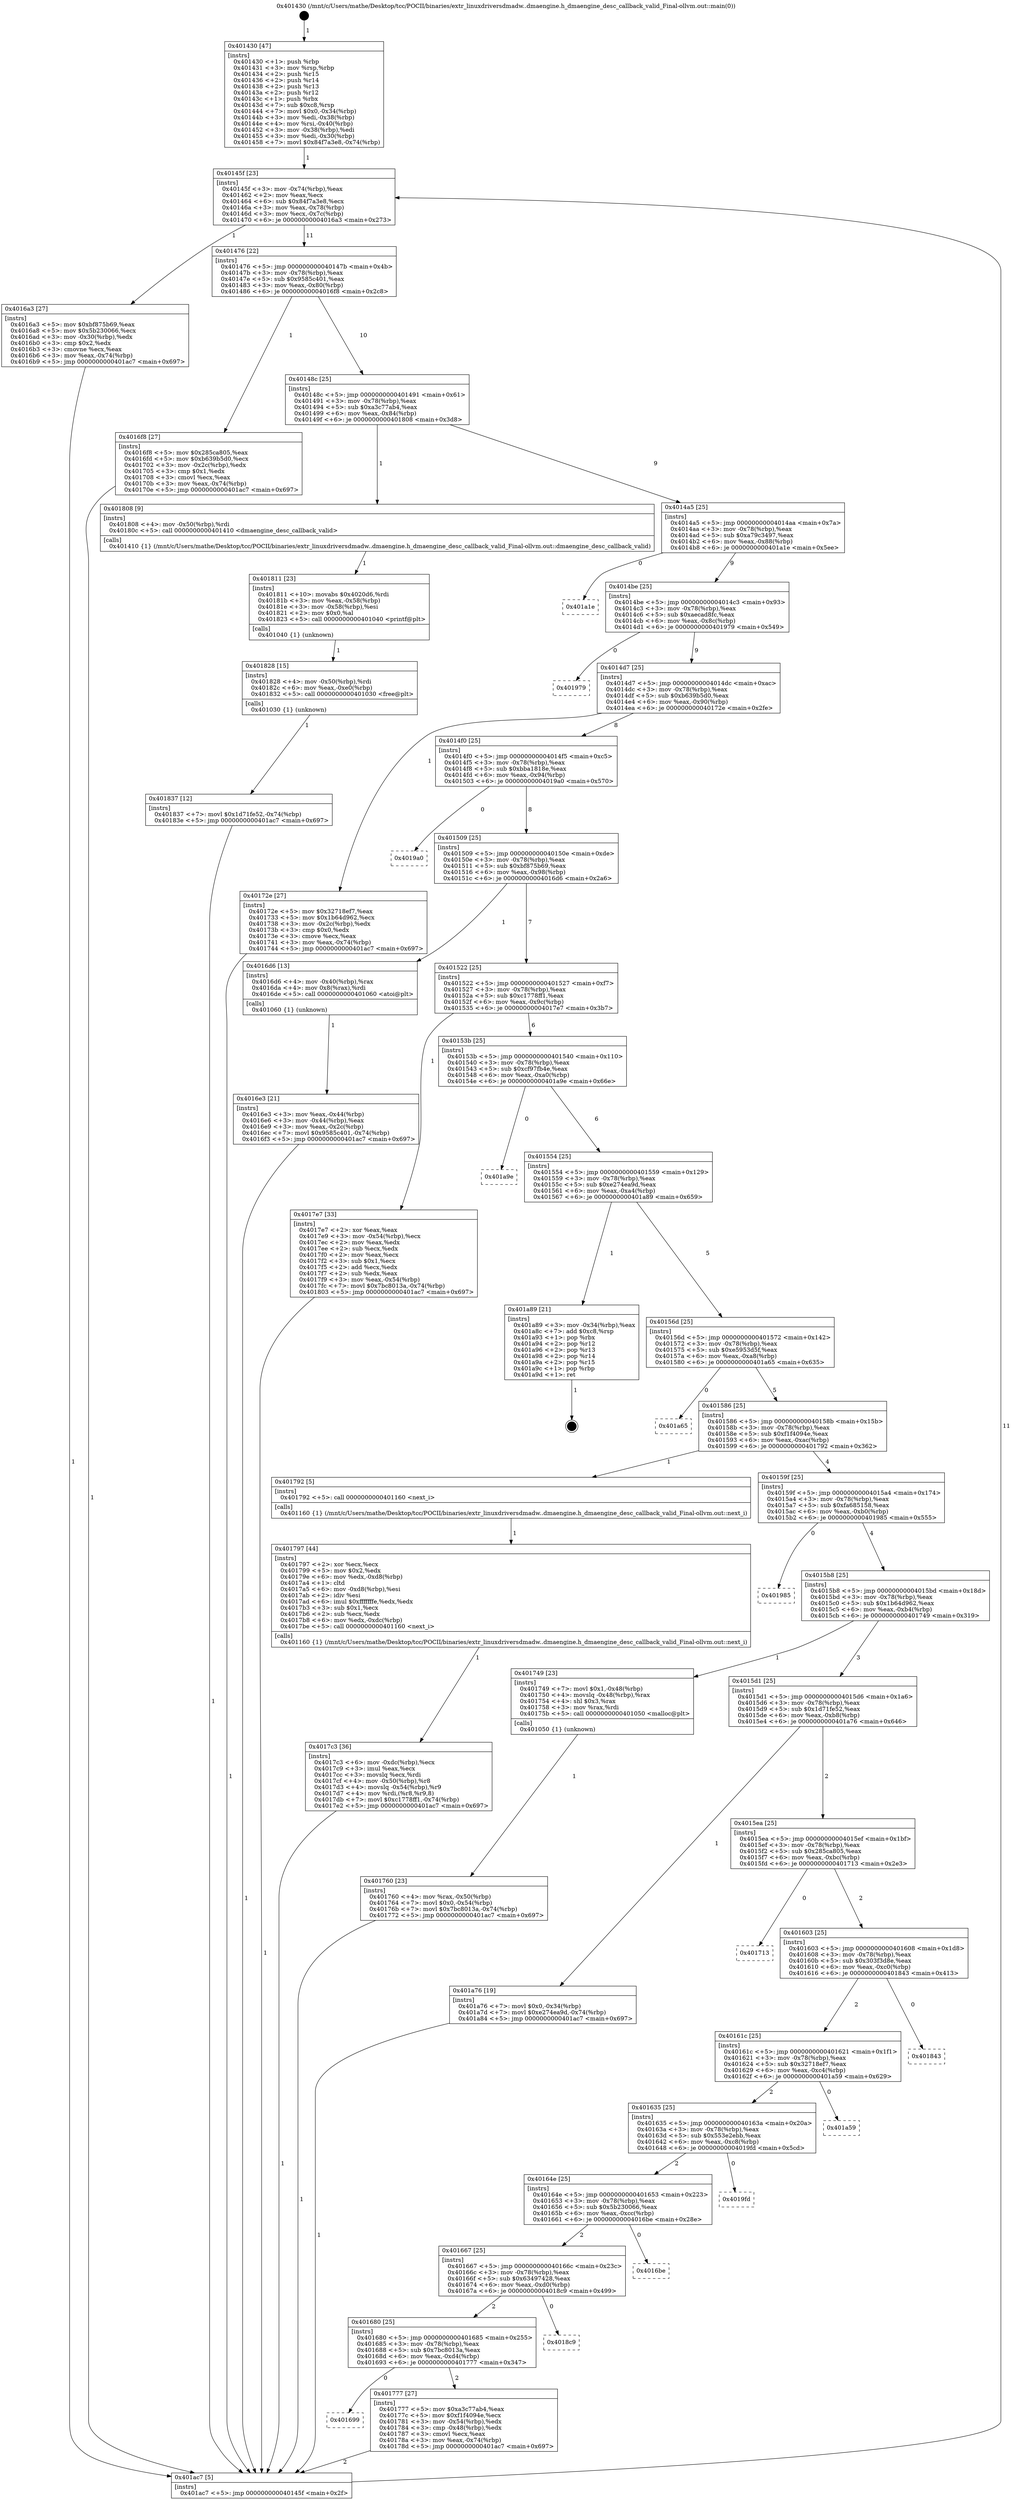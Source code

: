 digraph "0x401430" {
  label = "0x401430 (/mnt/c/Users/mathe/Desktop/tcc/POCII/binaries/extr_linuxdriversdmadw..dmaengine.h_dmaengine_desc_callback_valid_Final-ollvm.out::main(0))"
  labelloc = "t"
  node[shape=record]

  Entry [label="",width=0.3,height=0.3,shape=circle,fillcolor=black,style=filled]
  "0x40145f" [label="{
     0x40145f [23]\l
     | [instrs]\l
     &nbsp;&nbsp;0x40145f \<+3\>: mov -0x74(%rbp),%eax\l
     &nbsp;&nbsp;0x401462 \<+2\>: mov %eax,%ecx\l
     &nbsp;&nbsp;0x401464 \<+6\>: sub $0x84f7a3e8,%ecx\l
     &nbsp;&nbsp;0x40146a \<+3\>: mov %eax,-0x78(%rbp)\l
     &nbsp;&nbsp;0x40146d \<+3\>: mov %ecx,-0x7c(%rbp)\l
     &nbsp;&nbsp;0x401470 \<+6\>: je 00000000004016a3 \<main+0x273\>\l
  }"]
  "0x4016a3" [label="{
     0x4016a3 [27]\l
     | [instrs]\l
     &nbsp;&nbsp;0x4016a3 \<+5\>: mov $0xbf875b69,%eax\l
     &nbsp;&nbsp;0x4016a8 \<+5\>: mov $0x5b230066,%ecx\l
     &nbsp;&nbsp;0x4016ad \<+3\>: mov -0x30(%rbp),%edx\l
     &nbsp;&nbsp;0x4016b0 \<+3\>: cmp $0x2,%edx\l
     &nbsp;&nbsp;0x4016b3 \<+3\>: cmovne %ecx,%eax\l
     &nbsp;&nbsp;0x4016b6 \<+3\>: mov %eax,-0x74(%rbp)\l
     &nbsp;&nbsp;0x4016b9 \<+5\>: jmp 0000000000401ac7 \<main+0x697\>\l
  }"]
  "0x401476" [label="{
     0x401476 [22]\l
     | [instrs]\l
     &nbsp;&nbsp;0x401476 \<+5\>: jmp 000000000040147b \<main+0x4b\>\l
     &nbsp;&nbsp;0x40147b \<+3\>: mov -0x78(%rbp),%eax\l
     &nbsp;&nbsp;0x40147e \<+5\>: sub $0x9585c401,%eax\l
     &nbsp;&nbsp;0x401483 \<+3\>: mov %eax,-0x80(%rbp)\l
     &nbsp;&nbsp;0x401486 \<+6\>: je 00000000004016f8 \<main+0x2c8\>\l
  }"]
  "0x401ac7" [label="{
     0x401ac7 [5]\l
     | [instrs]\l
     &nbsp;&nbsp;0x401ac7 \<+5\>: jmp 000000000040145f \<main+0x2f\>\l
  }"]
  "0x401430" [label="{
     0x401430 [47]\l
     | [instrs]\l
     &nbsp;&nbsp;0x401430 \<+1\>: push %rbp\l
     &nbsp;&nbsp;0x401431 \<+3\>: mov %rsp,%rbp\l
     &nbsp;&nbsp;0x401434 \<+2\>: push %r15\l
     &nbsp;&nbsp;0x401436 \<+2\>: push %r14\l
     &nbsp;&nbsp;0x401438 \<+2\>: push %r13\l
     &nbsp;&nbsp;0x40143a \<+2\>: push %r12\l
     &nbsp;&nbsp;0x40143c \<+1\>: push %rbx\l
     &nbsp;&nbsp;0x40143d \<+7\>: sub $0xc8,%rsp\l
     &nbsp;&nbsp;0x401444 \<+7\>: movl $0x0,-0x34(%rbp)\l
     &nbsp;&nbsp;0x40144b \<+3\>: mov %edi,-0x38(%rbp)\l
     &nbsp;&nbsp;0x40144e \<+4\>: mov %rsi,-0x40(%rbp)\l
     &nbsp;&nbsp;0x401452 \<+3\>: mov -0x38(%rbp),%edi\l
     &nbsp;&nbsp;0x401455 \<+3\>: mov %edi,-0x30(%rbp)\l
     &nbsp;&nbsp;0x401458 \<+7\>: movl $0x84f7a3e8,-0x74(%rbp)\l
  }"]
  Exit [label="",width=0.3,height=0.3,shape=circle,fillcolor=black,style=filled,peripheries=2]
  "0x4016f8" [label="{
     0x4016f8 [27]\l
     | [instrs]\l
     &nbsp;&nbsp;0x4016f8 \<+5\>: mov $0x285ca805,%eax\l
     &nbsp;&nbsp;0x4016fd \<+5\>: mov $0xb639b5d0,%ecx\l
     &nbsp;&nbsp;0x401702 \<+3\>: mov -0x2c(%rbp),%edx\l
     &nbsp;&nbsp;0x401705 \<+3\>: cmp $0x1,%edx\l
     &nbsp;&nbsp;0x401708 \<+3\>: cmovl %ecx,%eax\l
     &nbsp;&nbsp;0x40170b \<+3\>: mov %eax,-0x74(%rbp)\l
     &nbsp;&nbsp;0x40170e \<+5\>: jmp 0000000000401ac7 \<main+0x697\>\l
  }"]
  "0x40148c" [label="{
     0x40148c [25]\l
     | [instrs]\l
     &nbsp;&nbsp;0x40148c \<+5\>: jmp 0000000000401491 \<main+0x61\>\l
     &nbsp;&nbsp;0x401491 \<+3\>: mov -0x78(%rbp),%eax\l
     &nbsp;&nbsp;0x401494 \<+5\>: sub $0xa3c77ab4,%eax\l
     &nbsp;&nbsp;0x401499 \<+6\>: mov %eax,-0x84(%rbp)\l
     &nbsp;&nbsp;0x40149f \<+6\>: je 0000000000401808 \<main+0x3d8\>\l
  }"]
  "0x401837" [label="{
     0x401837 [12]\l
     | [instrs]\l
     &nbsp;&nbsp;0x401837 \<+7\>: movl $0x1d71fe52,-0x74(%rbp)\l
     &nbsp;&nbsp;0x40183e \<+5\>: jmp 0000000000401ac7 \<main+0x697\>\l
  }"]
  "0x401808" [label="{
     0x401808 [9]\l
     | [instrs]\l
     &nbsp;&nbsp;0x401808 \<+4\>: mov -0x50(%rbp),%rdi\l
     &nbsp;&nbsp;0x40180c \<+5\>: call 0000000000401410 \<dmaengine_desc_callback_valid\>\l
     | [calls]\l
     &nbsp;&nbsp;0x401410 \{1\} (/mnt/c/Users/mathe/Desktop/tcc/POCII/binaries/extr_linuxdriversdmadw..dmaengine.h_dmaengine_desc_callback_valid_Final-ollvm.out::dmaengine_desc_callback_valid)\l
  }"]
  "0x4014a5" [label="{
     0x4014a5 [25]\l
     | [instrs]\l
     &nbsp;&nbsp;0x4014a5 \<+5\>: jmp 00000000004014aa \<main+0x7a\>\l
     &nbsp;&nbsp;0x4014aa \<+3\>: mov -0x78(%rbp),%eax\l
     &nbsp;&nbsp;0x4014ad \<+5\>: sub $0xa79c3497,%eax\l
     &nbsp;&nbsp;0x4014b2 \<+6\>: mov %eax,-0x88(%rbp)\l
     &nbsp;&nbsp;0x4014b8 \<+6\>: je 0000000000401a1e \<main+0x5ee\>\l
  }"]
  "0x401828" [label="{
     0x401828 [15]\l
     | [instrs]\l
     &nbsp;&nbsp;0x401828 \<+4\>: mov -0x50(%rbp),%rdi\l
     &nbsp;&nbsp;0x40182c \<+6\>: mov %eax,-0xe0(%rbp)\l
     &nbsp;&nbsp;0x401832 \<+5\>: call 0000000000401030 \<free@plt\>\l
     | [calls]\l
     &nbsp;&nbsp;0x401030 \{1\} (unknown)\l
  }"]
  "0x401a1e" [label="{
     0x401a1e\l
  }", style=dashed]
  "0x4014be" [label="{
     0x4014be [25]\l
     | [instrs]\l
     &nbsp;&nbsp;0x4014be \<+5\>: jmp 00000000004014c3 \<main+0x93\>\l
     &nbsp;&nbsp;0x4014c3 \<+3\>: mov -0x78(%rbp),%eax\l
     &nbsp;&nbsp;0x4014c6 \<+5\>: sub $0xaecad8fc,%eax\l
     &nbsp;&nbsp;0x4014cb \<+6\>: mov %eax,-0x8c(%rbp)\l
     &nbsp;&nbsp;0x4014d1 \<+6\>: je 0000000000401979 \<main+0x549\>\l
  }"]
  "0x401811" [label="{
     0x401811 [23]\l
     | [instrs]\l
     &nbsp;&nbsp;0x401811 \<+10\>: movabs $0x4020d6,%rdi\l
     &nbsp;&nbsp;0x40181b \<+3\>: mov %eax,-0x58(%rbp)\l
     &nbsp;&nbsp;0x40181e \<+3\>: mov -0x58(%rbp),%esi\l
     &nbsp;&nbsp;0x401821 \<+2\>: mov $0x0,%al\l
     &nbsp;&nbsp;0x401823 \<+5\>: call 0000000000401040 \<printf@plt\>\l
     | [calls]\l
     &nbsp;&nbsp;0x401040 \{1\} (unknown)\l
  }"]
  "0x401979" [label="{
     0x401979\l
  }", style=dashed]
  "0x4014d7" [label="{
     0x4014d7 [25]\l
     | [instrs]\l
     &nbsp;&nbsp;0x4014d7 \<+5\>: jmp 00000000004014dc \<main+0xac\>\l
     &nbsp;&nbsp;0x4014dc \<+3\>: mov -0x78(%rbp),%eax\l
     &nbsp;&nbsp;0x4014df \<+5\>: sub $0xb639b5d0,%eax\l
     &nbsp;&nbsp;0x4014e4 \<+6\>: mov %eax,-0x90(%rbp)\l
     &nbsp;&nbsp;0x4014ea \<+6\>: je 000000000040172e \<main+0x2fe\>\l
  }"]
  "0x4017c3" [label="{
     0x4017c3 [36]\l
     | [instrs]\l
     &nbsp;&nbsp;0x4017c3 \<+6\>: mov -0xdc(%rbp),%ecx\l
     &nbsp;&nbsp;0x4017c9 \<+3\>: imul %eax,%ecx\l
     &nbsp;&nbsp;0x4017cc \<+3\>: movslq %ecx,%rdi\l
     &nbsp;&nbsp;0x4017cf \<+4\>: mov -0x50(%rbp),%r8\l
     &nbsp;&nbsp;0x4017d3 \<+4\>: movslq -0x54(%rbp),%r9\l
     &nbsp;&nbsp;0x4017d7 \<+4\>: mov %rdi,(%r8,%r9,8)\l
     &nbsp;&nbsp;0x4017db \<+7\>: movl $0xc1778ff1,-0x74(%rbp)\l
     &nbsp;&nbsp;0x4017e2 \<+5\>: jmp 0000000000401ac7 \<main+0x697\>\l
  }"]
  "0x40172e" [label="{
     0x40172e [27]\l
     | [instrs]\l
     &nbsp;&nbsp;0x40172e \<+5\>: mov $0x32718ef7,%eax\l
     &nbsp;&nbsp;0x401733 \<+5\>: mov $0x1b64d962,%ecx\l
     &nbsp;&nbsp;0x401738 \<+3\>: mov -0x2c(%rbp),%edx\l
     &nbsp;&nbsp;0x40173b \<+3\>: cmp $0x0,%edx\l
     &nbsp;&nbsp;0x40173e \<+3\>: cmove %ecx,%eax\l
     &nbsp;&nbsp;0x401741 \<+3\>: mov %eax,-0x74(%rbp)\l
     &nbsp;&nbsp;0x401744 \<+5\>: jmp 0000000000401ac7 \<main+0x697\>\l
  }"]
  "0x4014f0" [label="{
     0x4014f0 [25]\l
     | [instrs]\l
     &nbsp;&nbsp;0x4014f0 \<+5\>: jmp 00000000004014f5 \<main+0xc5\>\l
     &nbsp;&nbsp;0x4014f5 \<+3\>: mov -0x78(%rbp),%eax\l
     &nbsp;&nbsp;0x4014f8 \<+5\>: sub $0xbba1818e,%eax\l
     &nbsp;&nbsp;0x4014fd \<+6\>: mov %eax,-0x94(%rbp)\l
     &nbsp;&nbsp;0x401503 \<+6\>: je 00000000004019a0 \<main+0x570\>\l
  }"]
  "0x401797" [label="{
     0x401797 [44]\l
     | [instrs]\l
     &nbsp;&nbsp;0x401797 \<+2\>: xor %ecx,%ecx\l
     &nbsp;&nbsp;0x401799 \<+5\>: mov $0x2,%edx\l
     &nbsp;&nbsp;0x40179e \<+6\>: mov %edx,-0xd8(%rbp)\l
     &nbsp;&nbsp;0x4017a4 \<+1\>: cltd\l
     &nbsp;&nbsp;0x4017a5 \<+6\>: mov -0xd8(%rbp),%esi\l
     &nbsp;&nbsp;0x4017ab \<+2\>: idiv %esi\l
     &nbsp;&nbsp;0x4017ad \<+6\>: imul $0xfffffffe,%edx,%edx\l
     &nbsp;&nbsp;0x4017b3 \<+3\>: sub $0x1,%ecx\l
     &nbsp;&nbsp;0x4017b6 \<+2\>: sub %ecx,%edx\l
     &nbsp;&nbsp;0x4017b8 \<+6\>: mov %edx,-0xdc(%rbp)\l
     &nbsp;&nbsp;0x4017be \<+5\>: call 0000000000401160 \<next_i\>\l
     | [calls]\l
     &nbsp;&nbsp;0x401160 \{1\} (/mnt/c/Users/mathe/Desktop/tcc/POCII/binaries/extr_linuxdriversdmadw..dmaengine.h_dmaengine_desc_callback_valid_Final-ollvm.out::next_i)\l
  }"]
  "0x4019a0" [label="{
     0x4019a0\l
  }", style=dashed]
  "0x401509" [label="{
     0x401509 [25]\l
     | [instrs]\l
     &nbsp;&nbsp;0x401509 \<+5\>: jmp 000000000040150e \<main+0xde\>\l
     &nbsp;&nbsp;0x40150e \<+3\>: mov -0x78(%rbp),%eax\l
     &nbsp;&nbsp;0x401511 \<+5\>: sub $0xbf875b69,%eax\l
     &nbsp;&nbsp;0x401516 \<+6\>: mov %eax,-0x98(%rbp)\l
     &nbsp;&nbsp;0x40151c \<+6\>: je 00000000004016d6 \<main+0x2a6\>\l
  }"]
  "0x401699" [label="{
     0x401699\l
  }", style=dashed]
  "0x4016d6" [label="{
     0x4016d6 [13]\l
     | [instrs]\l
     &nbsp;&nbsp;0x4016d6 \<+4\>: mov -0x40(%rbp),%rax\l
     &nbsp;&nbsp;0x4016da \<+4\>: mov 0x8(%rax),%rdi\l
     &nbsp;&nbsp;0x4016de \<+5\>: call 0000000000401060 \<atoi@plt\>\l
     | [calls]\l
     &nbsp;&nbsp;0x401060 \{1\} (unknown)\l
  }"]
  "0x401522" [label="{
     0x401522 [25]\l
     | [instrs]\l
     &nbsp;&nbsp;0x401522 \<+5\>: jmp 0000000000401527 \<main+0xf7\>\l
     &nbsp;&nbsp;0x401527 \<+3\>: mov -0x78(%rbp),%eax\l
     &nbsp;&nbsp;0x40152a \<+5\>: sub $0xc1778ff1,%eax\l
     &nbsp;&nbsp;0x40152f \<+6\>: mov %eax,-0x9c(%rbp)\l
     &nbsp;&nbsp;0x401535 \<+6\>: je 00000000004017e7 \<main+0x3b7\>\l
  }"]
  "0x4016e3" [label="{
     0x4016e3 [21]\l
     | [instrs]\l
     &nbsp;&nbsp;0x4016e3 \<+3\>: mov %eax,-0x44(%rbp)\l
     &nbsp;&nbsp;0x4016e6 \<+3\>: mov -0x44(%rbp),%eax\l
     &nbsp;&nbsp;0x4016e9 \<+3\>: mov %eax,-0x2c(%rbp)\l
     &nbsp;&nbsp;0x4016ec \<+7\>: movl $0x9585c401,-0x74(%rbp)\l
     &nbsp;&nbsp;0x4016f3 \<+5\>: jmp 0000000000401ac7 \<main+0x697\>\l
  }"]
  "0x401777" [label="{
     0x401777 [27]\l
     | [instrs]\l
     &nbsp;&nbsp;0x401777 \<+5\>: mov $0xa3c77ab4,%eax\l
     &nbsp;&nbsp;0x40177c \<+5\>: mov $0xf1f4094e,%ecx\l
     &nbsp;&nbsp;0x401781 \<+3\>: mov -0x54(%rbp),%edx\l
     &nbsp;&nbsp;0x401784 \<+3\>: cmp -0x48(%rbp),%edx\l
     &nbsp;&nbsp;0x401787 \<+3\>: cmovl %ecx,%eax\l
     &nbsp;&nbsp;0x40178a \<+3\>: mov %eax,-0x74(%rbp)\l
     &nbsp;&nbsp;0x40178d \<+5\>: jmp 0000000000401ac7 \<main+0x697\>\l
  }"]
  "0x4017e7" [label="{
     0x4017e7 [33]\l
     | [instrs]\l
     &nbsp;&nbsp;0x4017e7 \<+2\>: xor %eax,%eax\l
     &nbsp;&nbsp;0x4017e9 \<+3\>: mov -0x54(%rbp),%ecx\l
     &nbsp;&nbsp;0x4017ec \<+2\>: mov %eax,%edx\l
     &nbsp;&nbsp;0x4017ee \<+2\>: sub %ecx,%edx\l
     &nbsp;&nbsp;0x4017f0 \<+2\>: mov %eax,%ecx\l
     &nbsp;&nbsp;0x4017f2 \<+3\>: sub $0x1,%ecx\l
     &nbsp;&nbsp;0x4017f5 \<+2\>: add %ecx,%edx\l
     &nbsp;&nbsp;0x4017f7 \<+2\>: sub %edx,%eax\l
     &nbsp;&nbsp;0x4017f9 \<+3\>: mov %eax,-0x54(%rbp)\l
     &nbsp;&nbsp;0x4017fc \<+7\>: movl $0x7bc8013a,-0x74(%rbp)\l
     &nbsp;&nbsp;0x401803 \<+5\>: jmp 0000000000401ac7 \<main+0x697\>\l
  }"]
  "0x40153b" [label="{
     0x40153b [25]\l
     | [instrs]\l
     &nbsp;&nbsp;0x40153b \<+5\>: jmp 0000000000401540 \<main+0x110\>\l
     &nbsp;&nbsp;0x401540 \<+3\>: mov -0x78(%rbp),%eax\l
     &nbsp;&nbsp;0x401543 \<+5\>: sub $0xcf97fb4e,%eax\l
     &nbsp;&nbsp;0x401548 \<+6\>: mov %eax,-0xa0(%rbp)\l
     &nbsp;&nbsp;0x40154e \<+6\>: je 0000000000401a9e \<main+0x66e\>\l
  }"]
  "0x401680" [label="{
     0x401680 [25]\l
     | [instrs]\l
     &nbsp;&nbsp;0x401680 \<+5\>: jmp 0000000000401685 \<main+0x255\>\l
     &nbsp;&nbsp;0x401685 \<+3\>: mov -0x78(%rbp),%eax\l
     &nbsp;&nbsp;0x401688 \<+5\>: sub $0x7bc8013a,%eax\l
     &nbsp;&nbsp;0x40168d \<+6\>: mov %eax,-0xd4(%rbp)\l
     &nbsp;&nbsp;0x401693 \<+6\>: je 0000000000401777 \<main+0x347\>\l
  }"]
  "0x401a9e" [label="{
     0x401a9e\l
  }", style=dashed]
  "0x401554" [label="{
     0x401554 [25]\l
     | [instrs]\l
     &nbsp;&nbsp;0x401554 \<+5\>: jmp 0000000000401559 \<main+0x129\>\l
     &nbsp;&nbsp;0x401559 \<+3\>: mov -0x78(%rbp),%eax\l
     &nbsp;&nbsp;0x40155c \<+5\>: sub $0xe274ea9d,%eax\l
     &nbsp;&nbsp;0x401561 \<+6\>: mov %eax,-0xa4(%rbp)\l
     &nbsp;&nbsp;0x401567 \<+6\>: je 0000000000401a89 \<main+0x659\>\l
  }"]
  "0x4018c9" [label="{
     0x4018c9\l
  }", style=dashed]
  "0x401a89" [label="{
     0x401a89 [21]\l
     | [instrs]\l
     &nbsp;&nbsp;0x401a89 \<+3\>: mov -0x34(%rbp),%eax\l
     &nbsp;&nbsp;0x401a8c \<+7\>: add $0xc8,%rsp\l
     &nbsp;&nbsp;0x401a93 \<+1\>: pop %rbx\l
     &nbsp;&nbsp;0x401a94 \<+2\>: pop %r12\l
     &nbsp;&nbsp;0x401a96 \<+2\>: pop %r13\l
     &nbsp;&nbsp;0x401a98 \<+2\>: pop %r14\l
     &nbsp;&nbsp;0x401a9a \<+2\>: pop %r15\l
     &nbsp;&nbsp;0x401a9c \<+1\>: pop %rbp\l
     &nbsp;&nbsp;0x401a9d \<+1\>: ret\l
  }"]
  "0x40156d" [label="{
     0x40156d [25]\l
     | [instrs]\l
     &nbsp;&nbsp;0x40156d \<+5\>: jmp 0000000000401572 \<main+0x142\>\l
     &nbsp;&nbsp;0x401572 \<+3\>: mov -0x78(%rbp),%eax\l
     &nbsp;&nbsp;0x401575 \<+5\>: sub $0xe5953d5f,%eax\l
     &nbsp;&nbsp;0x40157a \<+6\>: mov %eax,-0xa8(%rbp)\l
     &nbsp;&nbsp;0x401580 \<+6\>: je 0000000000401a65 \<main+0x635\>\l
  }"]
  "0x401667" [label="{
     0x401667 [25]\l
     | [instrs]\l
     &nbsp;&nbsp;0x401667 \<+5\>: jmp 000000000040166c \<main+0x23c\>\l
     &nbsp;&nbsp;0x40166c \<+3\>: mov -0x78(%rbp),%eax\l
     &nbsp;&nbsp;0x40166f \<+5\>: sub $0x63497428,%eax\l
     &nbsp;&nbsp;0x401674 \<+6\>: mov %eax,-0xd0(%rbp)\l
     &nbsp;&nbsp;0x40167a \<+6\>: je 00000000004018c9 \<main+0x499\>\l
  }"]
  "0x401a65" [label="{
     0x401a65\l
  }", style=dashed]
  "0x401586" [label="{
     0x401586 [25]\l
     | [instrs]\l
     &nbsp;&nbsp;0x401586 \<+5\>: jmp 000000000040158b \<main+0x15b\>\l
     &nbsp;&nbsp;0x40158b \<+3\>: mov -0x78(%rbp),%eax\l
     &nbsp;&nbsp;0x40158e \<+5\>: sub $0xf1f4094e,%eax\l
     &nbsp;&nbsp;0x401593 \<+6\>: mov %eax,-0xac(%rbp)\l
     &nbsp;&nbsp;0x401599 \<+6\>: je 0000000000401792 \<main+0x362\>\l
  }"]
  "0x4016be" [label="{
     0x4016be\l
  }", style=dashed]
  "0x401792" [label="{
     0x401792 [5]\l
     | [instrs]\l
     &nbsp;&nbsp;0x401792 \<+5\>: call 0000000000401160 \<next_i\>\l
     | [calls]\l
     &nbsp;&nbsp;0x401160 \{1\} (/mnt/c/Users/mathe/Desktop/tcc/POCII/binaries/extr_linuxdriversdmadw..dmaengine.h_dmaengine_desc_callback_valid_Final-ollvm.out::next_i)\l
  }"]
  "0x40159f" [label="{
     0x40159f [25]\l
     | [instrs]\l
     &nbsp;&nbsp;0x40159f \<+5\>: jmp 00000000004015a4 \<main+0x174\>\l
     &nbsp;&nbsp;0x4015a4 \<+3\>: mov -0x78(%rbp),%eax\l
     &nbsp;&nbsp;0x4015a7 \<+5\>: sub $0xfa685158,%eax\l
     &nbsp;&nbsp;0x4015ac \<+6\>: mov %eax,-0xb0(%rbp)\l
     &nbsp;&nbsp;0x4015b2 \<+6\>: je 0000000000401985 \<main+0x555\>\l
  }"]
  "0x40164e" [label="{
     0x40164e [25]\l
     | [instrs]\l
     &nbsp;&nbsp;0x40164e \<+5\>: jmp 0000000000401653 \<main+0x223\>\l
     &nbsp;&nbsp;0x401653 \<+3\>: mov -0x78(%rbp),%eax\l
     &nbsp;&nbsp;0x401656 \<+5\>: sub $0x5b230066,%eax\l
     &nbsp;&nbsp;0x40165b \<+6\>: mov %eax,-0xcc(%rbp)\l
     &nbsp;&nbsp;0x401661 \<+6\>: je 00000000004016be \<main+0x28e\>\l
  }"]
  "0x401985" [label="{
     0x401985\l
  }", style=dashed]
  "0x4015b8" [label="{
     0x4015b8 [25]\l
     | [instrs]\l
     &nbsp;&nbsp;0x4015b8 \<+5\>: jmp 00000000004015bd \<main+0x18d\>\l
     &nbsp;&nbsp;0x4015bd \<+3\>: mov -0x78(%rbp),%eax\l
     &nbsp;&nbsp;0x4015c0 \<+5\>: sub $0x1b64d962,%eax\l
     &nbsp;&nbsp;0x4015c5 \<+6\>: mov %eax,-0xb4(%rbp)\l
     &nbsp;&nbsp;0x4015cb \<+6\>: je 0000000000401749 \<main+0x319\>\l
  }"]
  "0x4019fd" [label="{
     0x4019fd\l
  }", style=dashed]
  "0x401749" [label="{
     0x401749 [23]\l
     | [instrs]\l
     &nbsp;&nbsp;0x401749 \<+7\>: movl $0x1,-0x48(%rbp)\l
     &nbsp;&nbsp;0x401750 \<+4\>: movslq -0x48(%rbp),%rax\l
     &nbsp;&nbsp;0x401754 \<+4\>: shl $0x3,%rax\l
     &nbsp;&nbsp;0x401758 \<+3\>: mov %rax,%rdi\l
     &nbsp;&nbsp;0x40175b \<+5\>: call 0000000000401050 \<malloc@plt\>\l
     | [calls]\l
     &nbsp;&nbsp;0x401050 \{1\} (unknown)\l
  }"]
  "0x4015d1" [label="{
     0x4015d1 [25]\l
     | [instrs]\l
     &nbsp;&nbsp;0x4015d1 \<+5\>: jmp 00000000004015d6 \<main+0x1a6\>\l
     &nbsp;&nbsp;0x4015d6 \<+3\>: mov -0x78(%rbp),%eax\l
     &nbsp;&nbsp;0x4015d9 \<+5\>: sub $0x1d71fe52,%eax\l
     &nbsp;&nbsp;0x4015de \<+6\>: mov %eax,-0xb8(%rbp)\l
     &nbsp;&nbsp;0x4015e4 \<+6\>: je 0000000000401a76 \<main+0x646\>\l
  }"]
  "0x401760" [label="{
     0x401760 [23]\l
     | [instrs]\l
     &nbsp;&nbsp;0x401760 \<+4\>: mov %rax,-0x50(%rbp)\l
     &nbsp;&nbsp;0x401764 \<+7\>: movl $0x0,-0x54(%rbp)\l
     &nbsp;&nbsp;0x40176b \<+7\>: movl $0x7bc8013a,-0x74(%rbp)\l
     &nbsp;&nbsp;0x401772 \<+5\>: jmp 0000000000401ac7 \<main+0x697\>\l
  }"]
  "0x401635" [label="{
     0x401635 [25]\l
     | [instrs]\l
     &nbsp;&nbsp;0x401635 \<+5\>: jmp 000000000040163a \<main+0x20a\>\l
     &nbsp;&nbsp;0x40163a \<+3\>: mov -0x78(%rbp),%eax\l
     &nbsp;&nbsp;0x40163d \<+5\>: sub $0x553e2ebb,%eax\l
     &nbsp;&nbsp;0x401642 \<+6\>: mov %eax,-0xc8(%rbp)\l
     &nbsp;&nbsp;0x401648 \<+6\>: je 00000000004019fd \<main+0x5cd\>\l
  }"]
  "0x401a76" [label="{
     0x401a76 [19]\l
     | [instrs]\l
     &nbsp;&nbsp;0x401a76 \<+7\>: movl $0x0,-0x34(%rbp)\l
     &nbsp;&nbsp;0x401a7d \<+7\>: movl $0xe274ea9d,-0x74(%rbp)\l
     &nbsp;&nbsp;0x401a84 \<+5\>: jmp 0000000000401ac7 \<main+0x697\>\l
  }"]
  "0x4015ea" [label="{
     0x4015ea [25]\l
     | [instrs]\l
     &nbsp;&nbsp;0x4015ea \<+5\>: jmp 00000000004015ef \<main+0x1bf\>\l
     &nbsp;&nbsp;0x4015ef \<+3\>: mov -0x78(%rbp),%eax\l
     &nbsp;&nbsp;0x4015f2 \<+5\>: sub $0x285ca805,%eax\l
     &nbsp;&nbsp;0x4015f7 \<+6\>: mov %eax,-0xbc(%rbp)\l
     &nbsp;&nbsp;0x4015fd \<+6\>: je 0000000000401713 \<main+0x2e3\>\l
  }"]
  "0x401a59" [label="{
     0x401a59\l
  }", style=dashed]
  "0x401713" [label="{
     0x401713\l
  }", style=dashed]
  "0x401603" [label="{
     0x401603 [25]\l
     | [instrs]\l
     &nbsp;&nbsp;0x401603 \<+5\>: jmp 0000000000401608 \<main+0x1d8\>\l
     &nbsp;&nbsp;0x401608 \<+3\>: mov -0x78(%rbp),%eax\l
     &nbsp;&nbsp;0x40160b \<+5\>: sub $0x303f3d8e,%eax\l
     &nbsp;&nbsp;0x401610 \<+6\>: mov %eax,-0xc0(%rbp)\l
     &nbsp;&nbsp;0x401616 \<+6\>: je 0000000000401843 \<main+0x413\>\l
  }"]
  "0x40161c" [label="{
     0x40161c [25]\l
     | [instrs]\l
     &nbsp;&nbsp;0x40161c \<+5\>: jmp 0000000000401621 \<main+0x1f1\>\l
     &nbsp;&nbsp;0x401621 \<+3\>: mov -0x78(%rbp),%eax\l
     &nbsp;&nbsp;0x401624 \<+5\>: sub $0x32718ef7,%eax\l
     &nbsp;&nbsp;0x401629 \<+6\>: mov %eax,-0xc4(%rbp)\l
     &nbsp;&nbsp;0x40162f \<+6\>: je 0000000000401a59 \<main+0x629\>\l
  }"]
  "0x401843" [label="{
     0x401843\l
  }", style=dashed]
  Entry -> "0x401430" [label=" 1"]
  "0x40145f" -> "0x4016a3" [label=" 1"]
  "0x40145f" -> "0x401476" [label=" 11"]
  "0x4016a3" -> "0x401ac7" [label=" 1"]
  "0x401430" -> "0x40145f" [label=" 1"]
  "0x401ac7" -> "0x40145f" [label=" 11"]
  "0x401a89" -> Exit [label=" 1"]
  "0x401476" -> "0x4016f8" [label=" 1"]
  "0x401476" -> "0x40148c" [label=" 10"]
  "0x401a76" -> "0x401ac7" [label=" 1"]
  "0x40148c" -> "0x401808" [label=" 1"]
  "0x40148c" -> "0x4014a5" [label=" 9"]
  "0x401837" -> "0x401ac7" [label=" 1"]
  "0x4014a5" -> "0x401a1e" [label=" 0"]
  "0x4014a5" -> "0x4014be" [label=" 9"]
  "0x401828" -> "0x401837" [label=" 1"]
  "0x4014be" -> "0x401979" [label=" 0"]
  "0x4014be" -> "0x4014d7" [label=" 9"]
  "0x401811" -> "0x401828" [label=" 1"]
  "0x4014d7" -> "0x40172e" [label=" 1"]
  "0x4014d7" -> "0x4014f0" [label=" 8"]
  "0x401808" -> "0x401811" [label=" 1"]
  "0x4014f0" -> "0x4019a0" [label=" 0"]
  "0x4014f0" -> "0x401509" [label=" 8"]
  "0x4017e7" -> "0x401ac7" [label=" 1"]
  "0x401509" -> "0x4016d6" [label=" 1"]
  "0x401509" -> "0x401522" [label=" 7"]
  "0x4016d6" -> "0x4016e3" [label=" 1"]
  "0x4016e3" -> "0x401ac7" [label=" 1"]
  "0x4016f8" -> "0x401ac7" [label=" 1"]
  "0x40172e" -> "0x401ac7" [label=" 1"]
  "0x4017c3" -> "0x401ac7" [label=" 1"]
  "0x401522" -> "0x4017e7" [label=" 1"]
  "0x401522" -> "0x40153b" [label=" 6"]
  "0x401797" -> "0x4017c3" [label=" 1"]
  "0x40153b" -> "0x401a9e" [label=" 0"]
  "0x40153b" -> "0x401554" [label=" 6"]
  "0x401777" -> "0x401ac7" [label=" 2"]
  "0x401554" -> "0x401a89" [label=" 1"]
  "0x401554" -> "0x40156d" [label=" 5"]
  "0x401680" -> "0x401699" [label=" 0"]
  "0x40156d" -> "0x401a65" [label=" 0"]
  "0x40156d" -> "0x401586" [label=" 5"]
  "0x401792" -> "0x401797" [label=" 1"]
  "0x401586" -> "0x401792" [label=" 1"]
  "0x401586" -> "0x40159f" [label=" 4"]
  "0x401667" -> "0x401680" [label=" 2"]
  "0x40159f" -> "0x401985" [label=" 0"]
  "0x40159f" -> "0x4015b8" [label=" 4"]
  "0x401680" -> "0x401777" [label=" 2"]
  "0x4015b8" -> "0x401749" [label=" 1"]
  "0x4015b8" -> "0x4015d1" [label=" 3"]
  "0x401749" -> "0x401760" [label=" 1"]
  "0x401760" -> "0x401ac7" [label=" 1"]
  "0x40164e" -> "0x401667" [label=" 2"]
  "0x4015d1" -> "0x401a76" [label=" 1"]
  "0x4015d1" -> "0x4015ea" [label=" 2"]
  "0x401667" -> "0x4018c9" [label=" 0"]
  "0x4015ea" -> "0x401713" [label=" 0"]
  "0x4015ea" -> "0x401603" [label=" 2"]
  "0x401635" -> "0x40164e" [label=" 2"]
  "0x401603" -> "0x401843" [label=" 0"]
  "0x401603" -> "0x40161c" [label=" 2"]
  "0x401635" -> "0x4019fd" [label=" 0"]
  "0x40161c" -> "0x401a59" [label=" 0"]
  "0x40161c" -> "0x401635" [label=" 2"]
  "0x40164e" -> "0x4016be" [label=" 0"]
}
